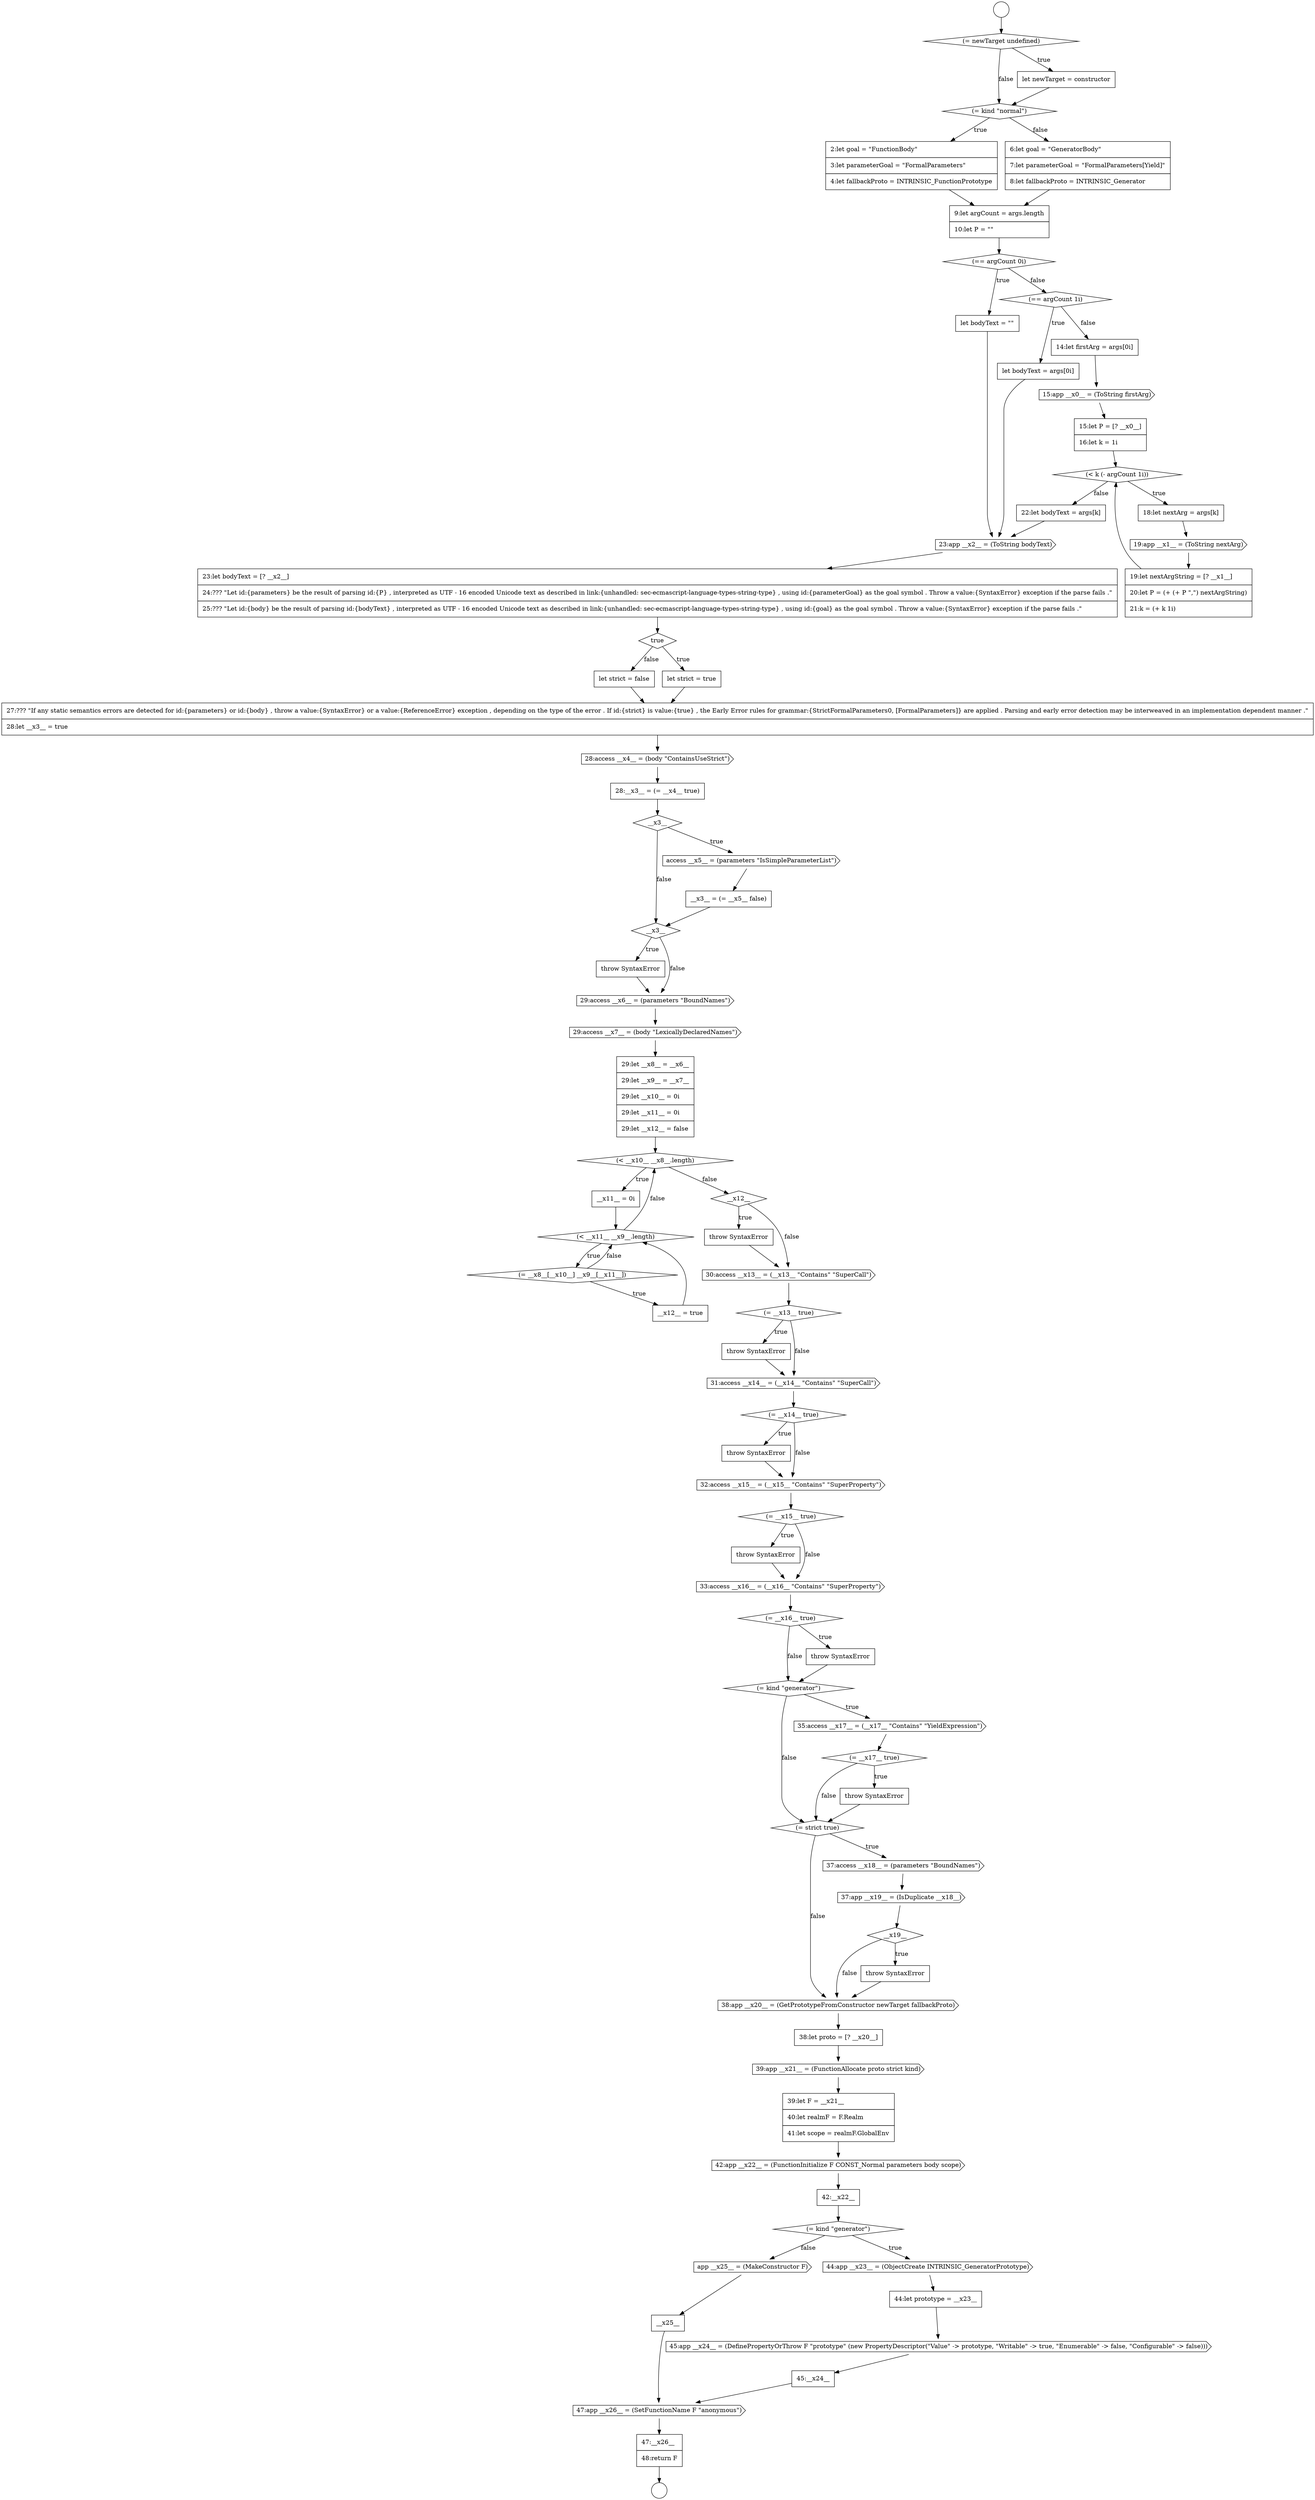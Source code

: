 digraph {
  node10594 [shape=none, margin=0, label=<<font color="black">
    <table border="0" cellborder="1" cellspacing="0" cellpadding="10">
      <tr><td align="left">22:let bodyText = args[k]</td></tr>
    </table>
  </font>> color="black" fillcolor="white" style=filled]
  node10650 [shape=cds, label=<<font color="black">app __x25__ = (MakeConstructor F)</font>> color="black" fillcolor="white" style=filled]
  node10612 [shape=none, margin=0, label=<<font color="black">
    <table border="0" cellborder="1" cellspacing="0" cellpadding="10">
      <tr><td align="left">__x11__ = 0i</td></tr>
    </table>
  </font>> color="black" fillcolor="white" style=filled]
  node10620 [shape=none, margin=0, label=<<font color="black">
    <table border="0" cellborder="1" cellspacing="0" cellpadding="10">
      <tr><td align="left">throw SyntaxError</td></tr>
    </table>
  </font>> color="black" fillcolor="white" style=filled]
  node10582 [shape=none, margin=0, label=<<font color="black">
    <table border="0" cellborder="1" cellspacing="0" cellpadding="10">
      <tr><td align="left">9:let argCount = args.length</td></tr>
      <tr><td align="left">10:let P = &quot;&quot;</td></tr>
    </table>
  </font>> color="black" fillcolor="white" style=filled]
  node10576 [shape=circle label=" " color="black" fillcolor="white" style=filled]
  node10600 [shape=none, margin=0, label=<<font color="black">
    <table border="0" cellborder="1" cellspacing="0" cellpadding="10">
      <tr><td align="left">27:??? &quot;If any static semantics errors are detected for id:{parameters} or id:{body} , throw a value:{SyntaxError} or a value:{ReferenceError} exception , depending on the type of the error . If id:{strict} is value:{true} , the Early Error rules for grammar:{StrictFormalParameters0, [FormalParameters]} are applied . Parsing and early error detection may be interweaved in an implementation dependent manner .&quot;</td></tr>
      <tr><td align="left">28:let __x3__ = true</td></tr>
    </table>
  </font>> color="black" fillcolor="white" style=filled]
  node10618 [shape=cds, label=<<font color="black">30:access __x13__ = (__x13__ &quot;Contains&quot; &quot;SuperCall&quot;)</font>> color="black" fillcolor="white" style=filled]
  node10609 [shape=cds, label=<<font color="black">29:access __x7__ = (body &quot;LexicallyDeclaredNames&quot;)</font>> color="black" fillcolor="white" style=filled]
  node10647 [shape=none, margin=0, label=<<font color="black">
    <table border="0" cellborder="1" cellspacing="0" cellpadding="10">
      <tr><td align="left">44:let prototype = __x23__</td></tr>
    </table>
  </font>> color="black" fillcolor="white" style=filled]
  node10638 [shape=none, margin=0, label=<<font color="black">
    <table border="0" cellborder="1" cellspacing="0" cellpadding="10">
      <tr><td align="left">throw SyntaxError</td></tr>
    </table>
  </font>> color="black" fillcolor="white" style=filled]
  node10577 [shape=diamond, label=<<font color="black">(= newTarget undefined)</font>> color="black" fillcolor="white" style=filled]
  node10616 [shape=diamond, label=<<font color="black">__x12__</font>> color="black" fillcolor="white" style=filled]
  node10599 [shape=none, margin=0, label=<<font color="black">
    <table border="0" cellborder="1" cellspacing="0" cellpadding="10">
      <tr><td align="left">let strict = false</td></tr>
    </table>
  </font>> color="black" fillcolor="white" style=filled]
  node10633 [shape=none, margin=0, label=<<font color="black">
    <table border="0" cellborder="1" cellspacing="0" cellpadding="10">
      <tr><td align="left">throw SyntaxError</td></tr>
    </table>
  </font>> color="black" fillcolor="white" style=filled]
  node10584 [shape=none, margin=0, label=<<font color="black">
    <table border="0" cellborder="1" cellspacing="0" cellpadding="10">
      <tr><td align="left">let bodyText = &quot;&quot;</td></tr>
    </table>
  </font>> color="black" fillcolor="white" style=filled]
  node10619 [shape=diamond, label=<<font color="black">(= __x13__ true)</font>> color="black" fillcolor="white" style=filled]
  node10606 [shape=diamond, label=<<font color="black">__x3__</font>> color="black" fillcolor="white" style=filled]
  node10630 [shape=diamond, label=<<font color="black">(= kind &quot;generator&quot;)</font>> color="black" fillcolor="white" style=filled]
  node10587 [shape=none, margin=0, label=<<font color="black">
    <table border="0" cellborder="1" cellspacing="0" cellpadding="10">
      <tr><td align="left">14:let firstArg = args[0i]</td></tr>
    </table>
  </font>> color="black" fillcolor="white" style=filled]
  node10641 [shape=cds, label=<<font color="black">39:app __x21__ = (FunctionAllocate proto strict kind)</font>> color="black" fillcolor="white" style=filled]
  node10626 [shape=none, margin=0, label=<<font color="black">
    <table border="0" cellborder="1" cellspacing="0" cellpadding="10">
      <tr><td align="left">throw SyntaxError</td></tr>
    </table>
  </font>> color="black" fillcolor="white" style=filled]
  node10602 [shape=none, margin=0, label=<<font color="black">
    <table border="0" cellborder="1" cellspacing="0" cellpadding="10">
      <tr><td align="left">28:__x3__ = (= __x4__ true)</td></tr>
    </table>
  </font>> color="black" fillcolor="white" style=filled]
  node10623 [shape=none, margin=0, label=<<font color="black">
    <table border="0" cellborder="1" cellspacing="0" cellpadding="10">
      <tr><td align="left">throw SyntaxError</td></tr>
    </table>
  </font>> color="black" fillcolor="white" style=filled]
  node10591 [shape=none, margin=0, label=<<font color="black">
    <table border="0" cellborder="1" cellspacing="0" cellpadding="10">
      <tr><td align="left">18:let nextArg = args[k]</td></tr>
    </table>
  </font>> color="black" fillcolor="white" style=filled]
  node10593 [shape=none, margin=0, label=<<font color="black">
    <table border="0" cellborder="1" cellspacing="0" cellpadding="10">
      <tr><td align="left">19:let nextArgString = [? __x1__]</td></tr>
      <tr><td align="left">20:let P = (+ (+ P &quot;,&quot;) nextArgString)</td></tr>
      <tr><td align="left">21:k = (+ k 1i)</td></tr>
    </table>
  </font>> color="black" fillcolor="white" style=filled]
  node10652 [shape=cds, label=<<font color="black">47:app __x26__ = (SetFunctionName F &quot;anonymous&quot;)</font>> color="black" fillcolor="white" style=filled]
  node10598 [shape=none, margin=0, label=<<font color="black">
    <table border="0" cellborder="1" cellspacing="0" cellpadding="10">
      <tr><td align="left">let strict = true</td></tr>
    </table>
  </font>> color="black" fillcolor="white" style=filled]
  node10639 [shape=cds, label=<<font color="black">38:app __x20__ = (GetPrototypeFromConstructor newTarget fallbackProto)</font>> color="black" fillcolor="white" style=filled]
  node10634 [shape=diamond, label=<<font color="black">(= strict true)</font>> color="black" fillcolor="white" style=filled]
  node10583 [shape=diamond, label=<<font color="black">(== argCount 0i)</font>> color="black" fillcolor="white" style=filled]
  node10615 [shape=none, margin=0, label=<<font color="black">
    <table border="0" cellborder="1" cellspacing="0" cellpadding="10">
      <tr><td align="left">__x12__ = true</td></tr>
    </table>
  </font>> color="black" fillcolor="white" style=filled]
  node10580 [shape=none, margin=0, label=<<font color="black">
    <table border="0" cellborder="1" cellspacing="0" cellpadding="10">
      <tr><td align="left">2:let goal = &quot;FunctionBody&quot;</td></tr>
      <tr><td align="left">3:let parameterGoal = &quot;FormalParameters&quot;</td></tr>
      <tr><td align="left">4:let fallbackProto = INTRINSIC_FunctionPrototype</td></tr>
    </table>
  </font>> color="black" fillcolor="white" style=filled]
  node10644 [shape=none, margin=0, label=<<font color="black">
    <table border="0" cellborder="1" cellspacing="0" cellpadding="10">
      <tr><td align="left">42:__x22__</td></tr>
    </table>
  </font>> color="black" fillcolor="white" style=filled]
  node10646 [shape=cds, label=<<font color="black">44:app __x23__ = (ObjectCreate INTRINSIC_GeneratorPrototype)</font>> color="black" fillcolor="white" style=filled]
  node10575 [shape=circle label=" " color="black" fillcolor="white" style=filled]
  node10603 [shape=diamond, label=<<font color="black">__x3__</font>> color="black" fillcolor="white" style=filled]
  node10629 [shape=none, margin=0, label=<<font color="black">
    <table border="0" cellborder="1" cellspacing="0" cellpadding="10">
      <tr><td align="left">throw SyntaxError</td></tr>
    </table>
  </font>> color="black" fillcolor="white" style=filled]
  node10588 [shape=cds, label=<<font color="black">15:app __x0__ = (ToString firstArg)</font>> color="black" fillcolor="white" style=filled]
  node10651 [shape=none, margin=0, label=<<font color="black">
    <table border="0" cellborder="1" cellspacing="0" cellpadding="10">
      <tr><td align="left">__x25__</td></tr>
    </table>
  </font>> color="black" fillcolor="white" style=filled]
  node10597 [shape=diamond, label=<<font color="black">true</font>> color="black" fillcolor="white" style=filled]
  node10614 [shape=diamond, label=<<font color="black">(= __x8__[__x10__] __x9__[__x11__])</font>> color="black" fillcolor="white" style=filled]
  node10635 [shape=cds, label=<<font color="black">37:access __x18__ = (parameters &quot;BoundNames&quot;)</font>> color="black" fillcolor="white" style=filled]
  node10624 [shape=cds, label=<<font color="black">32:access __x15__ = (__x15__ &quot;Contains&quot; &quot;SuperProperty&quot;)</font>> color="black" fillcolor="white" style=filled]
  node10592 [shape=cds, label=<<font color="black">19:app __x1__ = (ToString nextArg)</font>> color="black" fillcolor="white" style=filled]
  node10607 [shape=none, margin=0, label=<<font color="black">
    <table border="0" cellborder="1" cellspacing="0" cellpadding="10">
      <tr><td align="left">throw SyntaxError</td></tr>
    </table>
  </font>> color="black" fillcolor="white" style=filled]
  node10625 [shape=diamond, label=<<font color="black">(= __x15__ true)</font>> color="black" fillcolor="white" style=filled]
  node10611 [shape=diamond, label=<<font color="black">(&lt; __x10__ __x8__.length)</font>> color="black" fillcolor="white" style=filled]
  node10640 [shape=none, margin=0, label=<<font color="black">
    <table border="0" cellborder="1" cellspacing="0" cellpadding="10">
      <tr><td align="left">38:let proto = [? __x20__]</td></tr>
    </table>
  </font>> color="black" fillcolor="white" style=filled]
  node10596 [shape=none, margin=0, label=<<font color="black">
    <table border="0" cellborder="1" cellspacing="0" cellpadding="10">
      <tr><td align="left">23:let bodyText = [? __x2__]</td></tr>
      <tr><td align="left">24:??? &quot;Let id:{parameters} be the result of parsing id:{P} , interpreted as UTF - 16 encoded Unicode text as described in link:{unhandled: sec-ecmascript-language-types-string-type} , using id:{parameterGoal} as the goal symbol . Throw a value:{SyntaxError} exception if the parse fails .&quot;</td></tr>
      <tr><td align="left">25:??? &quot;Let id:{body} be the result of parsing id:{bodyText} , interpreted as UTF - 16 encoded Unicode text as described in link:{unhandled: sec-ecmascript-language-types-string-type} , using id:{goal} as the goal symbol . Throw a value:{SyntaxError} exception if the parse fails .&quot;</td></tr>
    </table>
  </font>> color="black" fillcolor="white" style=filled]
  node10645 [shape=diamond, label=<<font color="black">(= kind &quot;generator&quot;)</font>> color="black" fillcolor="white" style=filled]
  node10621 [shape=cds, label=<<font color="black">31:access __x14__ = (__x14__ &quot;Contains&quot; &quot;SuperCall&quot;)</font>> color="black" fillcolor="white" style=filled]
  node10628 [shape=diamond, label=<<font color="black">(= __x16__ true)</font>> color="black" fillcolor="white" style=filled]
  node10579 [shape=diamond, label=<<font color="black">(= kind &quot;normal&quot;)</font>> color="black" fillcolor="white" style=filled]
  node10643 [shape=cds, label=<<font color="black">42:app __x22__ = (FunctionInitialize F CONST_Normal parameters body scope)</font>> color="black" fillcolor="white" style=filled]
  node10617 [shape=none, margin=0, label=<<font color="black">
    <table border="0" cellborder="1" cellspacing="0" cellpadding="10">
      <tr><td align="left">throw SyntaxError</td></tr>
    </table>
  </font>> color="black" fillcolor="white" style=filled]
  node10632 [shape=diamond, label=<<font color="black">(= __x17__ true)</font>> color="black" fillcolor="white" style=filled]
  node10589 [shape=none, margin=0, label=<<font color="black">
    <table border="0" cellborder="1" cellspacing="0" cellpadding="10">
      <tr><td align="left">15:let P = [? __x0__]</td></tr>
      <tr><td align="left">16:let k = 1i</td></tr>
    </table>
  </font>> color="black" fillcolor="white" style=filled]
  node10604 [shape=cds, label=<<font color="black">access __x5__ = (parameters &quot;IsSimpleParameterList&quot;)</font>> color="black" fillcolor="white" style=filled]
  node10653 [shape=none, margin=0, label=<<font color="black">
    <table border="0" cellborder="1" cellspacing="0" cellpadding="10">
      <tr><td align="left">47:__x26__</td></tr>
      <tr><td align="left">48:return F</td></tr>
    </table>
  </font>> color="black" fillcolor="white" style=filled]
  node10581 [shape=none, margin=0, label=<<font color="black">
    <table border="0" cellborder="1" cellspacing="0" cellpadding="10">
      <tr><td align="left">6:let goal = &quot;GeneratorBody&quot;</td></tr>
      <tr><td align="left">7:let parameterGoal = &quot;FormalParameters[Yield]&quot;</td></tr>
      <tr><td align="left">8:let fallbackProto = INTRINSIC_Generator</td></tr>
    </table>
  </font>> color="black" fillcolor="white" style=filled]
  node10636 [shape=cds, label=<<font color="black">37:app __x19__ = (IsDuplicate __x18__)</font>> color="black" fillcolor="white" style=filled]
  node10585 [shape=diamond, label=<<font color="black">(== argCount 1i)</font>> color="black" fillcolor="white" style=filled]
  node10613 [shape=diamond, label=<<font color="black">(&lt; __x11__ __x9__.length)</font>> color="black" fillcolor="white" style=filled]
  node10608 [shape=cds, label=<<font color="black">29:access __x6__ = (parameters &quot;BoundNames&quot;)</font>> color="black" fillcolor="white" style=filled]
  node10595 [shape=cds, label=<<font color="black">23:app __x2__ = (ToString bodyText)</font>> color="black" fillcolor="white" style=filled]
  node10637 [shape=diamond, label=<<font color="black">__x19__</font>> color="black" fillcolor="white" style=filled]
  node10578 [shape=none, margin=0, label=<<font color="black">
    <table border="0" cellborder="1" cellspacing="0" cellpadding="10">
      <tr><td align="left">let newTarget = constructor</td></tr>
    </table>
  </font>> color="black" fillcolor="white" style=filled]
  node10605 [shape=none, margin=0, label=<<font color="black">
    <table border="0" cellborder="1" cellspacing="0" cellpadding="10">
      <tr><td align="left">__x3__ = (= __x5__ false)</td></tr>
    </table>
  </font>> color="black" fillcolor="white" style=filled]
  node10610 [shape=none, margin=0, label=<<font color="black">
    <table border="0" cellborder="1" cellspacing="0" cellpadding="10">
      <tr><td align="left">29:let __x8__ = __x6__</td></tr>
      <tr><td align="left">29:let __x9__ = __x7__</td></tr>
      <tr><td align="left">29:let __x10__ = 0i</td></tr>
      <tr><td align="left">29:let __x11__ = 0i</td></tr>
      <tr><td align="left">29:let __x12__ = false</td></tr>
    </table>
  </font>> color="black" fillcolor="white" style=filled]
  node10648 [shape=cds, label=<<font color="black">45:app __x24__ = (DefinePropertyOrThrow F &quot;prototype&quot; (new PropertyDescriptor(&quot;Value&quot; -&gt; prototype, &quot;Writable&quot; -&gt; true, &quot;Enumerable&quot; -&gt; false, &quot;Configurable&quot; -&gt; false)))</font>> color="black" fillcolor="white" style=filled]
  node10627 [shape=cds, label=<<font color="black">33:access __x16__ = (__x16__ &quot;Contains&quot; &quot;SuperProperty&quot;)</font>> color="black" fillcolor="white" style=filled]
  node10601 [shape=cds, label=<<font color="black">28:access __x4__ = (body &quot;ContainsUseStrict&quot;)</font>> color="black" fillcolor="white" style=filled]
  node10631 [shape=cds, label=<<font color="black">35:access __x17__ = (__x17__ &quot;Contains&quot; &quot;YieldExpression&quot;)</font>> color="black" fillcolor="white" style=filled]
  node10590 [shape=diamond, label=<<font color="black">(&lt; k (- argCount 1i))</font>> color="black" fillcolor="white" style=filled]
  node10649 [shape=none, margin=0, label=<<font color="black">
    <table border="0" cellborder="1" cellspacing="0" cellpadding="10">
      <tr><td align="left">45:__x24__</td></tr>
    </table>
  </font>> color="black" fillcolor="white" style=filled]
  node10622 [shape=diamond, label=<<font color="black">(= __x14__ true)</font>> color="black" fillcolor="white" style=filled]
  node10642 [shape=none, margin=0, label=<<font color="black">
    <table border="0" cellborder="1" cellspacing="0" cellpadding="10">
      <tr><td align="left">39:let F = __x21__</td></tr>
      <tr><td align="left">40:let realmF = F.Realm</td></tr>
      <tr><td align="left">41:let scope = realmF.GlobalEnv</td></tr>
    </table>
  </font>> color="black" fillcolor="white" style=filled]
  node10586 [shape=none, margin=0, label=<<font color="black">
    <table border="0" cellborder="1" cellspacing="0" cellpadding="10">
      <tr><td align="left">let bodyText = args[0i]</td></tr>
    </table>
  </font>> color="black" fillcolor="white" style=filled]
  node10586 -> node10595 [ color="black"]
  node10594 -> node10595 [ color="black"]
  node10583 -> node10584 [label=<<font color="black">true</font>> color="black"]
  node10583 -> node10585 [label=<<font color="black">false</font>> color="black"]
  node10616 -> node10617 [label=<<font color="black">true</font>> color="black"]
  node10616 -> node10618 [label=<<font color="black">false</font>> color="black"]
  node10605 -> node10606 [ color="black"]
  node10588 -> node10589 [ color="black"]
  node10598 -> node10600 [ color="black"]
  node10642 -> node10643 [ color="black"]
  node10620 -> node10621 [ color="black"]
  node10648 -> node10649 [ color="black"]
  node10644 -> node10645 [ color="black"]
  node10634 -> node10635 [label=<<font color="black">true</font>> color="black"]
  node10634 -> node10639 [label=<<font color="black">false</font>> color="black"]
  node10652 -> node10653 [ color="black"]
  node10626 -> node10627 [ color="black"]
  node10578 -> node10579 [ color="black"]
  node10604 -> node10605 [ color="black"]
  node10629 -> node10630 [ color="black"]
  node10646 -> node10647 [ color="black"]
  node10615 -> node10613 [ color="black"]
  node10593 -> node10590 [ color="black"]
  node10637 -> node10638 [label=<<font color="black">true</font>> color="black"]
  node10637 -> node10639 [label=<<font color="black">false</font>> color="black"]
  node10641 -> node10642 [ color="black"]
  node10653 -> node10576 [ color="black"]
  node10585 -> node10586 [label=<<font color="black">true</font>> color="black"]
  node10585 -> node10587 [label=<<font color="black">false</font>> color="black"]
  node10643 -> node10644 [ color="black"]
  node10645 -> node10646 [label=<<font color="black">true</font>> color="black"]
  node10645 -> node10650 [label=<<font color="black">false</font>> color="black"]
  node10591 -> node10592 [ color="black"]
  node10623 -> node10624 [ color="black"]
  node10622 -> node10623 [label=<<font color="black">true</font>> color="black"]
  node10622 -> node10624 [label=<<font color="black">false</font>> color="black"]
  node10589 -> node10590 [ color="black"]
  node10649 -> node10652 [ color="black"]
  node10579 -> node10580 [label=<<font color="black">true</font>> color="black"]
  node10579 -> node10581 [label=<<font color="black">false</font>> color="black"]
  node10633 -> node10634 [ color="black"]
  node10607 -> node10608 [ color="black"]
  node10596 -> node10597 [ color="black"]
  node10625 -> node10626 [label=<<font color="black">true</font>> color="black"]
  node10625 -> node10627 [label=<<font color="black">false</font>> color="black"]
  node10577 -> node10578 [label=<<font color="black">true</font>> color="black"]
  node10577 -> node10579 [label=<<font color="black">false</font>> color="black"]
  node10630 -> node10631 [label=<<font color="black">true</font>> color="black"]
  node10630 -> node10634 [label=<<font color="black">false</font>> color="black"]
  node10617 -> node10618 [ color="black"]
  node10602 -> node10603 [ color="black"]
  node10575 -> node10577 [ color="black"]
  node10635 -> node10636 [ color="black"]
  node10613 -> node10614 [label=<<font color="black">true</font>> color="black"]
  node10613 -> node10611 [label=<<font color="black">false</font>> color="black"]
  node10597 -> node10598 [label=<<font color="black">true</font>> color="black"]
  node10597 -> node10599 [label=<<font color="black">false</font>> color="black"]
  node10636 -> node10637 [ color="black"]
  node10581 -> node10582 [ color="black"]
  node10647 -> node10648 [ color="black"]
  node10627 -> node10628 [ color="black"]
  node10584 -> node10595 [ color="black"]
  node10600 -> node10601 [ color="black"]
  node10595 -> node10596 [ color="black"]
  node10639 -> node10640 [ color="black"]
  node10618 -> node10619 [ color="black"]
  node10608 -> node10609 [ color="black"]
  node10601 -> node10602 [ color="black"]
  node10651 -> node10652 [ color="black"]
  node10619 -> node10620 [label=<<font color="black">true</font>> color="black"]
  node10619 -> node10621 [label=<<font color="black">false</font>> color="black"]
  node10590 -> node10591 [label=<<font color="black">true</font>> color="black"]
  node10590 -> node10594 [label=<<font color="black">false</font>> color="black"]
  node10650 -> node10651 [ color="black"]
  node10640 -> node10641 [ color="black"]
  node10609 -> node10610 [ color="black"]
  node10614 -> node10615 [label=<<font color="black">true</font>> color="black"]
  node10614 -> node10613 [label=<<font color="black">false</font>> color="black"]
  node10638 -> node10639 [ color="black"]
  node10599 -> node10600 [ color="black"]
  node10612 -> node10613 [ color="black"]
  node10592 -> node10593 [ color="black"]
  node10606 -> node10607 [label=<<font color="black">true</font>> color="black"]
  node10606 -> node10608 [label=<<font color="black">false</font>> color="black"]
  node10603 -> node10604 [label=<<font color="black">true</font>> color="black"]
  node10603 -> node10606 [label=<<font color="black">false</font>> color="black"]
  node10621 -> node10622 [ color="black"]
  node10624 -> node10625 [ color="black"]
  node10628 -> node10629 [label=<<font color="black">true</font>> color="black"]
  node10628 -> node10630 [label=<<font color="black">false</font>> color="black"]
  node10631 -> node10632 [ color="black"]
  node10632 -> node10633 [label=<<font color="black">true</font>> color="black"]
  node10632 -> node10634 [label=<<font color="black">false</font>> color="black"]
  node10582 -> node10583 [ color="black"]
  node10610 -> node10611 [ color="black"]
  node10587 -> node10588 [ color="black"]
  node10611 -> node10612 [label=<<font color="black">true</font>> color="black"]
  node10611 -> node10616 [label=<<font color="black">false</font>> color="black"]
  node10580 -> node10582 [ color="black"]
}
